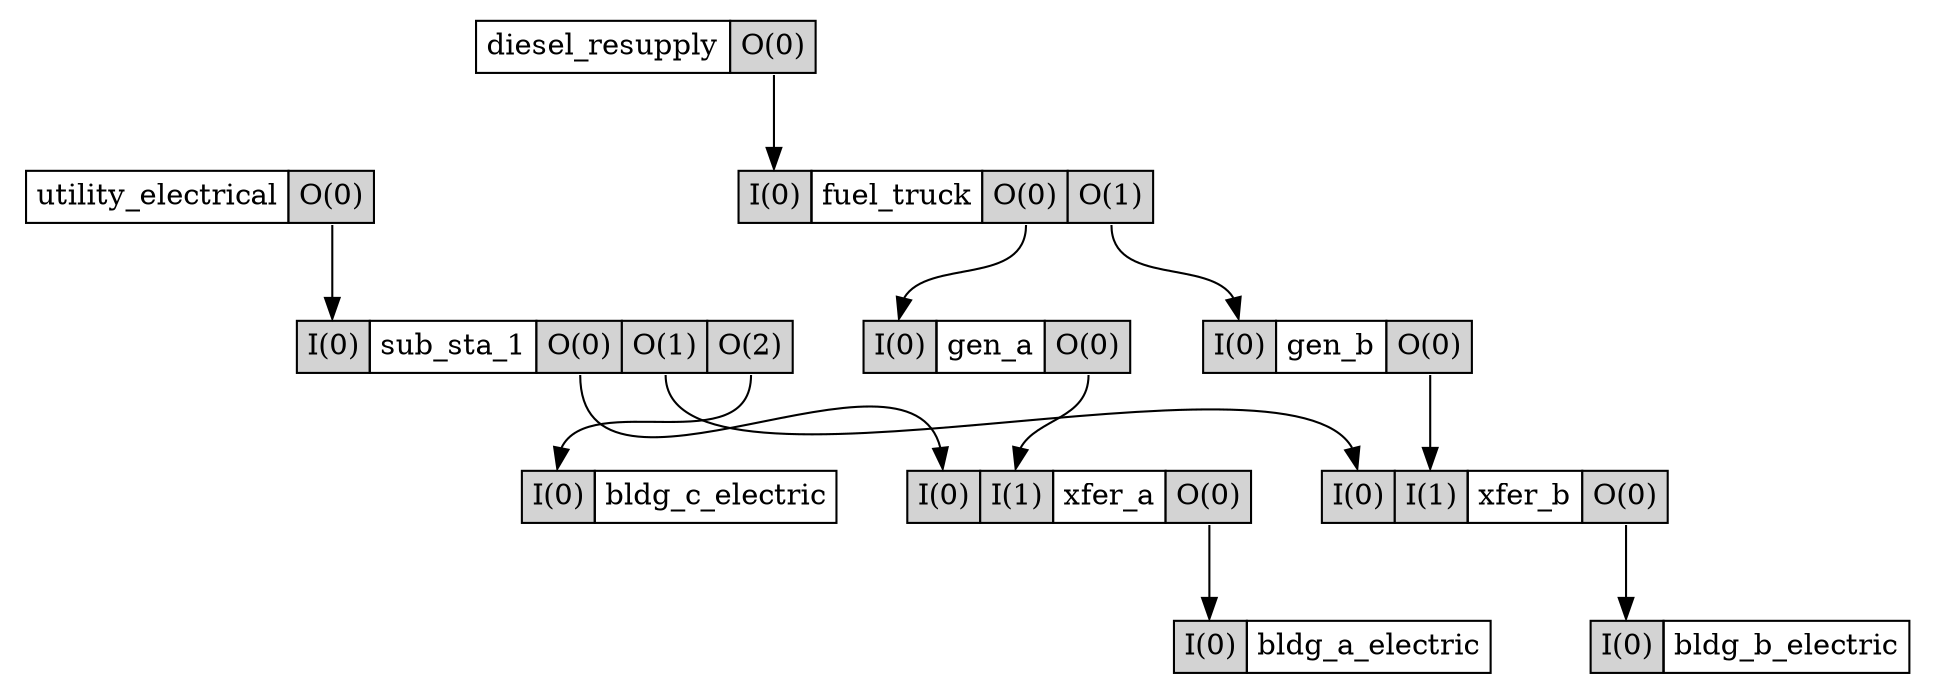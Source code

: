 digraph nw_electric {
  bldg_a_electric [shape=none,label=<
    <TABLE BORDER="0" CELLBORDER="1" CELLSPACING="0" CELLPADDING="4">
      <TR>
        <TD PORT="I0" BGCOLOR="lightgrey">I(0)</TD>
        <TD PORT="name">bldg_a_electric</TD>
      </TR>
    </TABLE>>];
  bldg_b_electric [shape=none,label=<
    <TABLE BORDER="0" CELLBORDER="1" CELLSPACING="0" CELLPADDING="4">
      <TR>
        <TD PORT="I0" BGCOLOR="lightgrey">I(0)</TD>
        <TD PORT="name">bldg_b_electric</TD>
      </TR>
    </TABLE>>];
  bldg_c_electric [shape=none,label=<
    <TABLE BORDER="0" CELLBORDER="1" CELLSPACING="0" CELLPADDING="4">
      <TR>
        <TD PORT="I0" BGCOLOR="lightgrey">I(0)</TD>
        <TD PORT="name">bldg_c_electric</TD>
      </TR>
    </TABLE>>];
  diesel_resupply [shape=none,label=<
    <TABLE BORDER="0" CELLBORDER="1" CELLSPACING="0" CELLPADDING="4">
      <TR>
        <TD PORT="name">diesel_resupply</TD>
        <TD PORT="O0" BGCOLOR="lightgrey">O(0)</TD>
      </TR>
    </TABLE>>];
  fuel_truck [shape=none,label=<
    <TABLE BORDER="0" CELLBORDER="1" CELLSPACING="0" CELLPADDING="4">
      <TR>
        <TD PORT="I0" BGCOLOR="lightgrey">I(0)</TD>
        <TD PORT="name">fuel_truck</TD>
        <TD PORT="O0" BGCOLOR="lightgrey">O(0)</TD>
        <TD PORT="O1" BGCOLOR="lightgrey">O(1)</TD>
      </TR>
    </TABLE>>];
  gen_a [shape=none,label=<
    <TABLE BORDER="0" CELLBORDER="1" CELLSPACING="0" CELLPADDING="4">
      <TR>
        <TD PORT="I0" BGCOLOR="lightgrey">I(0)</TD>
        <TD PORT="name">gen_a</TD>
        <TD PORT="O0" BGCOLOR="lightgrey">O(0)</TD>
      </TR>
    </TABLE>>];
  gen_b [shape=none,label=<
    <TABLE BORDER="0" CELLBORDER="1" CELLSPACING="0" CELLPADDING="4">
      <TR>
        <TD PORT="I0" BGCOLOR="lightgrey">I(0)</TD>
        <TD PORT="name">gen_b</TD>
        <TD PORT="O0" BGCOLOR="lightgrey">O(0)</TD>
      </TR>
    </TABLE>>];
  sub_sta_1 [shape=none,label=<
    <TABLE BORDER="0" CELLBORDER="1" CELLSPACING="0" CELLPADDING="4">
      <TR>
        <TD PORT="I0" BGCOLOR="lightgrey">I(0)</TD>
        <TD PORT="name">sub_sta_1</TD>
        <TD PORT="O0" BGCOLOR="lightgrey">O(0)</TD>
        <TD PORT="O1" BGCOLOR="lightgrey">O(1)</TD>
        <TD PORT="O2" BGCOLOR="lightgrey">O(2)</TD>
      </TR>
    </TABLE>>];
  utility_electrical [shape=none,label=<
    <TABLE BORDER="0" CELLBORDER="1" CELLSPACING="0" CELLPADDING="4">
      <TR>
        <TD PORT="name">utility_electrical</TD>
        <TD PORT="O0" BGCOLOR="lightgrey">O(0)</TD>
      </TR>
    </TABLE>>];
  xfer_a [shape=none,label=<
    <TABLE BORDER="0" CELLBORDER="1" CELLSPACING="0" CELLPADDING="4">
      <TR>
        <TD PORT="I0" BGCOLOR="lightgrey">I(0)</TD>
        <TD PORT="I1" BGCOLOR="lightgrey">I(1)</TD>
        <TD PORT="name">xfer_a</TD>
        <TD PORT="O0" BGCOLOR="lightgrey">O(0)</TD>
      </TR>
    </TABLE>>];
  xfer_b [shape=none,label=<
    <TABLE BORDER="0" CELLBORDER="1" CELLSPACING="0" CELLPADDING="4">
      <TR>
        <TD PORT="I0" BGCOLOR="lightgrey">I(0)</TD>
        <TD PORT="I1" BGCOLOR="lightgrey">I(1)</TD>
        <TD PORT="name">xfer_b</TD>
        <TD PORT="O0" BGCOLOR="lightgrey">O(0)</TD>
      </TR>
    </TABLE>>];
  utility_electrical:O0:s -> sub_sta_1:I0:n;
  sub_sta_1:O0:s -> xfer_a:I0:n;
  sub_sta_1:O1:s -> xfer_b:I0:n;
  sub_sta_1:O2:s -> bldg_c_electric:I0:n;
  xfer_a:O0:s -> bldg_a_electric:I0:n;
  xfer_b:O0:s -> bldg_b_electric:I0:n;
  diesel_resupply:O0:s -> fuel_truck:I0:n;
  fuel_truck:O0:s -> gen_a:I0:n;
  fuel_truck:O1:s -> gen_b:I0:n;
  gen_a:O0:s -> xfer_a:I1:n;
  gen_b:O0:s -> xfer_b:I1:n;
}